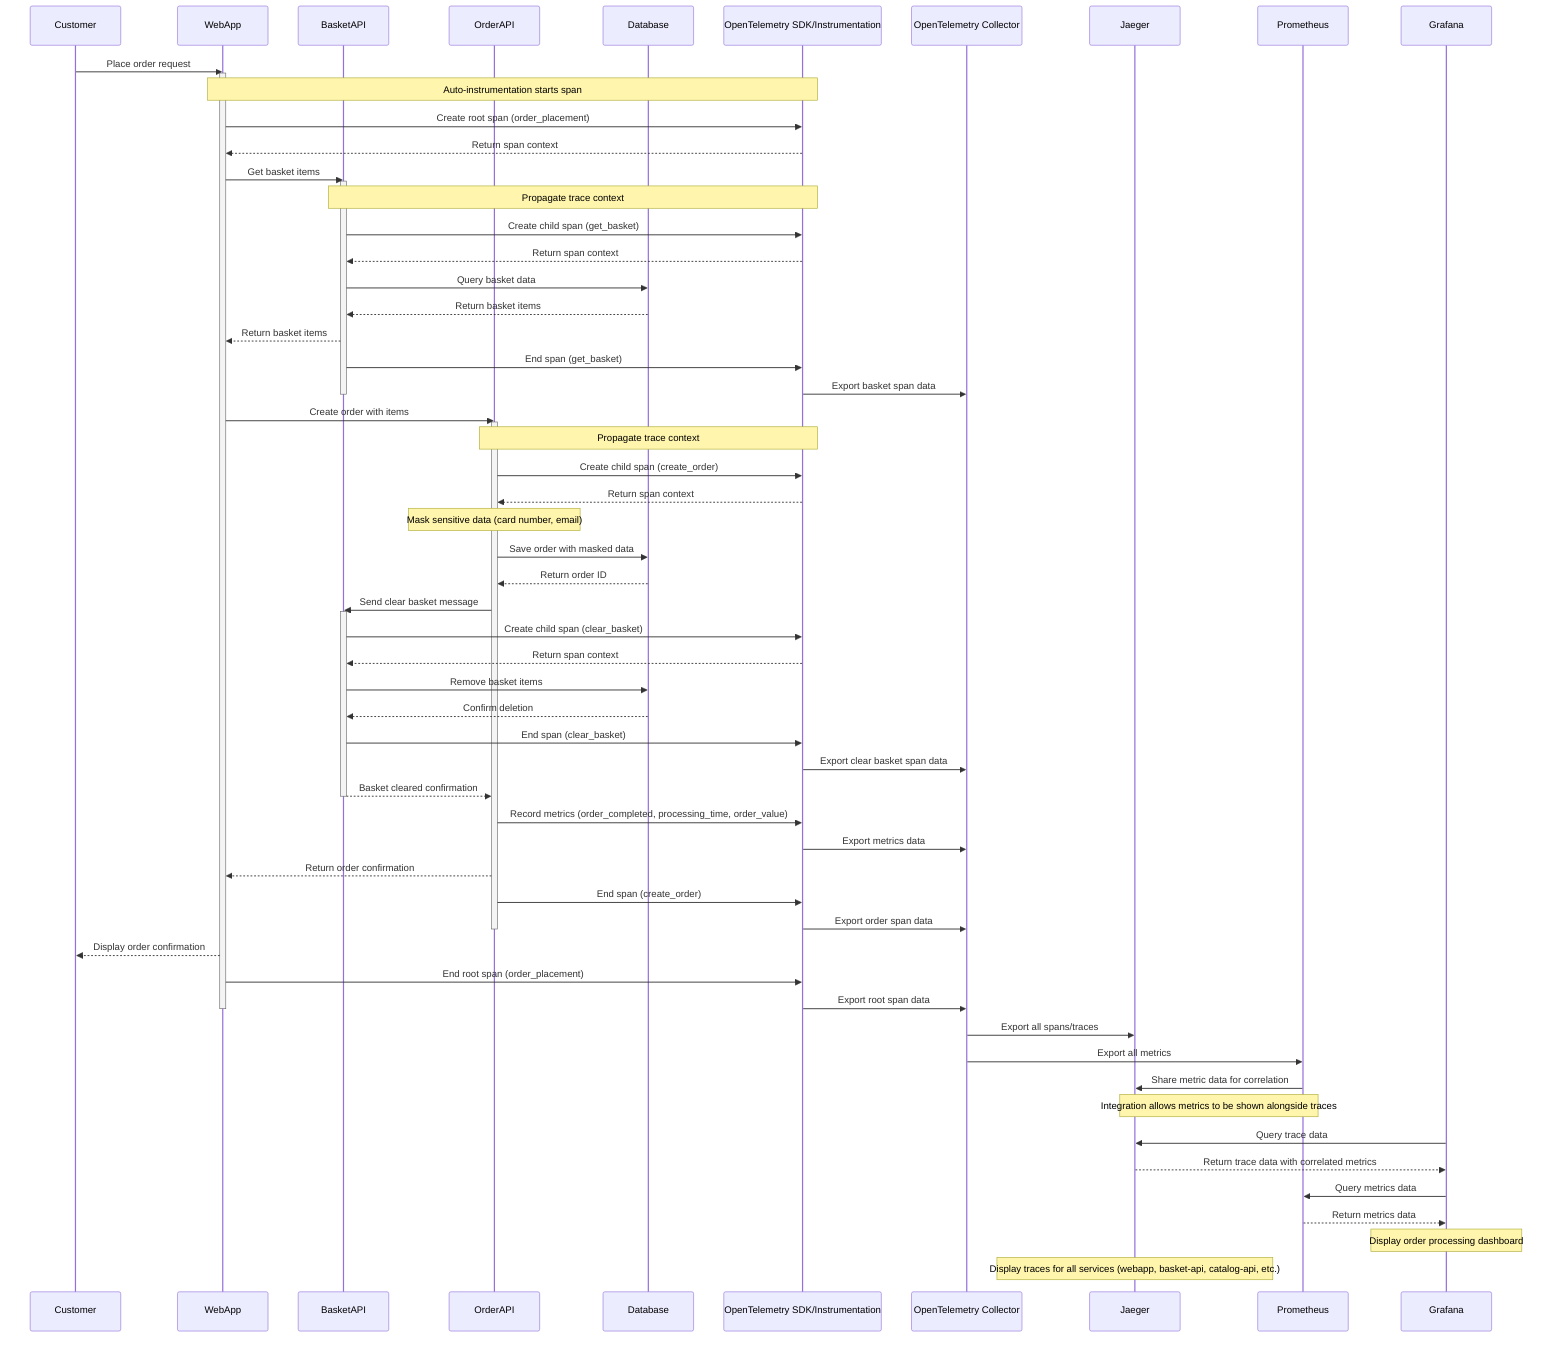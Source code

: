 ﻿sequenceDiagram
    participant Customer
    participant WebApp
    participant BasketAPI
    participant OrderAPI
    participant Database
    participant OpenTelemetry as OpenTelemetry SDK/Instrumentation
    participant OTelCollector as OpenTelemetry Collector
    participant Jaeger
    participant Prometheus
    participant Grafana

%% Initial order creation process
    Customer->>WebApp: Place order request

%% WebApp processing with telemetry
    activate WebApp
    Note over WebApp,OpenTelemetry: Auto-instrumentation starts span
    WebApp->>OpenTelemetry: Create root span (order_placement)
    OpenTelemetry-->>WebApp: Return span context

%% Basket processing
    WebApp->>BasketAPI: Get basket items
    activate BasketAPI
    Note over BasketAPI,OpenTelemetry: Propagate trace context
    BasketAPI->>OpenTelemetry: Create child span (get_basket)
    OpenTelemetry-->>BasketAPI: Return span context
    BasketAPI->>Database: Query basket data
    Database-->>BasketAPI: Return basket items
    BasketAPI-->>WebApp: Return basket items
    BasketAPI->>OpenTelemetry: End span (get_basket)
    OpenTelemetry->>OTelCollector: Export basket span data
    deactivate BasketAPI

%% Order API processing
    WebApp->>OrderAPI: Create order with items
    activate OrderAPI
    Note over OrderAPI,OpenTelemetry: Propagate trace context
    OrderAPI->>OpenTelemetry: Create child span (create_order)
    OpenTelemetry-->>OrderAPI: Return span context

%% Data masking for security
    Note over OrderAPI: Mask sensitive data (card number, email)

    OrderAPI->>Database: Save order with masked data
    Database-->>OrderAPI: Return order ID

%% Clear basket after successful order
    OrderAPI->>BasketAPI: Send clear basket message
    activate BasketAPI
    BasketAPI->>OpenTelemetry: Create child span (clear_basket)
    OpenTelemetry-->>BasketAPI: Return span context
    BasketAPI->>Database: Remove basket items
    Database-->>BasketAPI: Confirm deletion
    BasketAPI->>OpenTelemetry: End span (clear_basket)
    OpenTelemetry->>OTelCollector: Export clear basket span data
    BasketAPI-->>OrderAPI: Basket cleared confirmation
    deactivate BasketAPI

%% Record metrics
    OrderAPI->>OpenTelemetry: Record metrics (order_completed, processing_time, order_value)
    OpenTelemetry->>OTelCollector: Export metrics data

    OrderAPI-->>WebApp: Return order confirmation
    OrderAPI->>OpenTelemetry: End span (create_order)
    OpenTelemetry->>OTelCollector: Export order span data
    deactivate OrderAPI

    WebApp-->>Customer: Display order confirmation
    WebApp->>OpenTelemetry: End root span (order_placement)
    OpenTelemetry->>OTelCollector: Export root span data
    deactivate WebApp

%% Telemetry data flow
    OTelCollector->>Jaeger: Export all spans/traces
    OTelCollector->>Prometheus: Export all metrics

%% Data exchange between monitoring systems
    Prometheus->>Jaeger: Share metric data for correlation
    Note over Prometheus,Jaeger: Integration allows metrics to be shown alongside traces

%% Dashboard visualization
    Grafana->>Jaeger: Query trace data
    Jaeger-->>Grafana: Return trace data with correlated metrics
    Grafana->>Prometheus: Query metrics data
    Prometheus-->>Grafana: Return metrics data

%% Admin/Developer visualization
    Note over Grafana: Display order processing dashboard
    Note over Jaeger: Display traces for all services (webapp, basket-api, catalog-api, etc.)